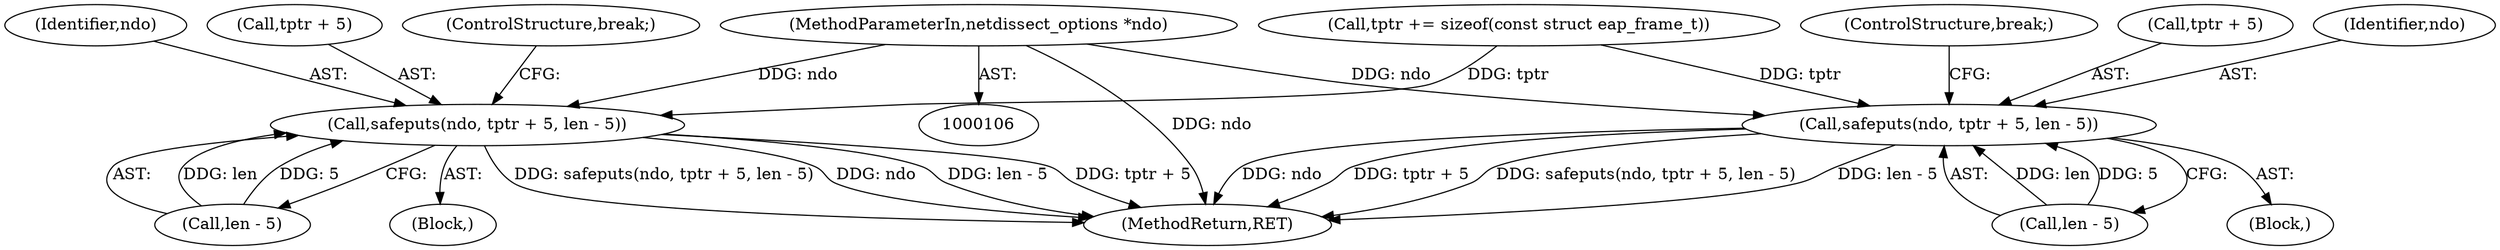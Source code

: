 digraph "0_tcpdump_985122081165753c7442bd7824c473eb9ff56308@pointer" {
"1000107" [label="(MethodParameterIn,netdissect_options *ndo)"];
"1000280" [label="(Call,safeputs(ndo, tptr + 5, len - 5))"];
"1000301" [label="(Call,safeputs(ndo, tptr + 5, len - 5))"];
"1000280" [label="(Call,safeputs(ndo, tptr + 5, len - 5))"];
"1000275" [label="(Block,)"];
"1000468" [label="(MethodReturn,RET)"];
"1000301" [label="(Call,safeputs(ndo, tptr + 5, len - 5))"];
"1000309" [label="(ControlStructure,break;)"];
"1000306" [label="(Call,len - 5)"];
"1000303" [label="(Call,tptr + 5)"];
"1000282" [label="(Call,tptr + 5)"];
"1000296" [label="(Block,)"];
"1000285" [label="(Call,len - 5)"];
"1000302" [label="(Identifier,ndo)"];
"1000191" [label="(Call,tptr += sizeof(const struct eap_frame_t))"];
"1000288" [label="(ControlStructure,break;)"];
"1000281" [label="(Identifier,ndo)"];
"1000107" [label="(MethodParameterIn,netdissect_options *ndo)"];
"1000107" -> "1000106"  [label="AST: "];
"1000107" -> "1000468"  [label="DDG: ndo"];
"1000107" -> "1000280"  [label="DDG: ndo"];
"1000107" -> "1000301"  [label="DDG: ndo"];
"1000280" -> "1000275"  [label="AST: "];
"1000280" -> "1000285"  [label="CFG: "];
"1000281" -> "1000280"  [label="AST: "];
"1000282" -> "1000280"  [label="AST: "];
"1000285" -> "1000280"  [label="AST: "];
"1000288" -> "1000280"  [label="CFG: "];
"1000280" -> "1000468"  [label="DDG: len - 5"];
"1000280" -> "1000468"  [label="DDG: tptr + 5"];
"1000280" -> "1000468"  [label="DDG: safeputs(ndo, tptr + 5, len - 5)"];
"1000280" -> "1000468"  [label="DDG: ndo"];
"1000191" -> "1000280"  [label="DDG: tptr"];
"1000285" -> "1000280"  [label="DDG: len"];
"1000285" -> "1000280"  [label="DDG: 5"];
"1000301" -> "1000296"  [label="AST: "];
"1000301" -> "1000306"  [label="CFG: "];
"1000302" -> "1000301"  [label="AST: "];
"1000303" -> "1000301"  [label="AST: "];
"1000306" -> "1000301"  [label="AST: "];
"1000309" -> "1000301"  [label="CFG: "];
"1000301" -> "1000468"  [label="DDG: tptr + 5"];
"1000301" -> "1000468"  [label="DDG: safeputs(ndo, tptr + 5, len - 5)"];
"1000301" -> "1000468"  [label="DDG: len - 5"];
"1000301" -> "1000468"  [label="DDG: ndo"];
"1000191" -> "1000301"  [label="DDG: tptr"];
"1000306" -> "1000301"  [label="DDG: len"];
"1000306" -> "1000301"  [label="DDG: 5"];
}

